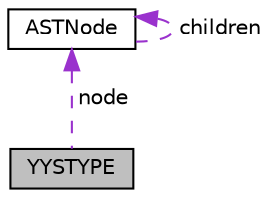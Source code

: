 digraph "YYSTYPE"
{
 // LATEX_PDF_SIZE
  edge [fontname="Helvetica",fontsize="10",labelfontname="Helvetica",labelfontsize="10"];
  node [fontname="Helvetica",fontsize="10",shape=record];
  Node1 [label="YYSTYPE",height=0.2,width=0.4,color="black", fillcolor="grey75", style="filled", fontcolor="black",tooltip=" "];
  Node2 -> Node1 [dir="back",color="darkorchid3",fontsize="10",style="dashed",label=" node" ,fontname="Helvetica"];
  Node2 [label="ASTNode",height=0.2,width=0.4,color="black", fillcolor="white", style="filled",URL="$structASTNode.html",tooltip=" "];
  Node2 -> Node2 [dir="back",color="darkorchid3",fontsize="10",style="dashed",label=" children" ,fontname="Helvetica"];
}
